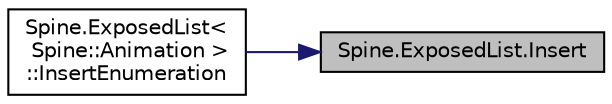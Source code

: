 digraph "Spine.ExposedList.Insert"
{
 // LATEX_PDF_SIZE
  edge [fontname="Helvetica",fontsize="10",labelfontname="Helvetica",labelfontsize="10"];
  node [fontname="Helvetica",fontsize="10",shape=record];
  rankdir="RL";
  Node1 [label="Spine.ExposedList.Insert",height=0.2,width=0.4,color="black", fillcolor="grey75", style="filled", fontcolor="black",tooltip=" "];
  Node1 -> Node2 [dir="back",color="midnightblue",fontsize="10",style="solid",fontname="Helvetica"];
  Node2 [label="Spine.ExposedList\<\l Spine::Animation \>\l::InsertEnumeration",height=0.2,width=0.4,color="black", fillcolor="white", style="filled",URL="$class_spine_1_1_exposed_list.html#a93d5ea68528ab73fa6ef53ef9ea46077",tooltip=" "];
}
